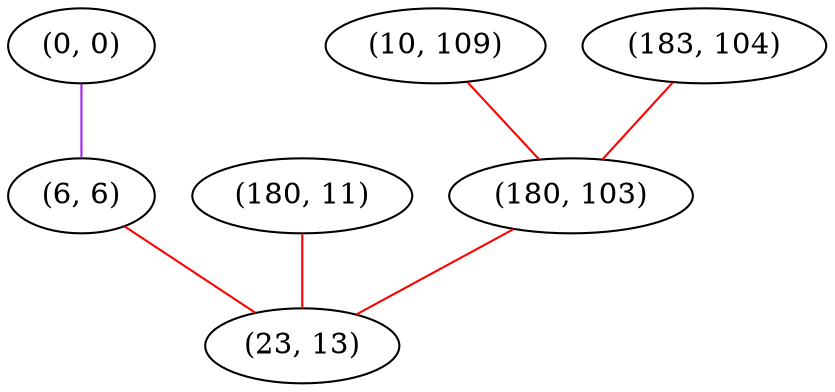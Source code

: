 graph "" {
"(0, 0)";
"(6, 6)";
"(10, 109)";
"(183, 104)";
"(180, 11)";
"(180, 103)";
"(23, 13)";
"(0, 0)" -- "(6, 6)"  [color=purple, key=0, weight=4];
"(6, 6)" -- "(23, 13)"  [color=red, key=0, weight=1];
"(10, 109)" -- "(180, 103)"  [color=red, key=0, weight=1];
"(183, 104)" -- "(180, 103)"  [color=red, key=0, weight=1];
"(180, 11)" -- "(23, 13)"  [color=red, key=0, weight=1];
"(180, 103)" -- "(23, 13)"  [color=red, key=0, weight=1];
}
